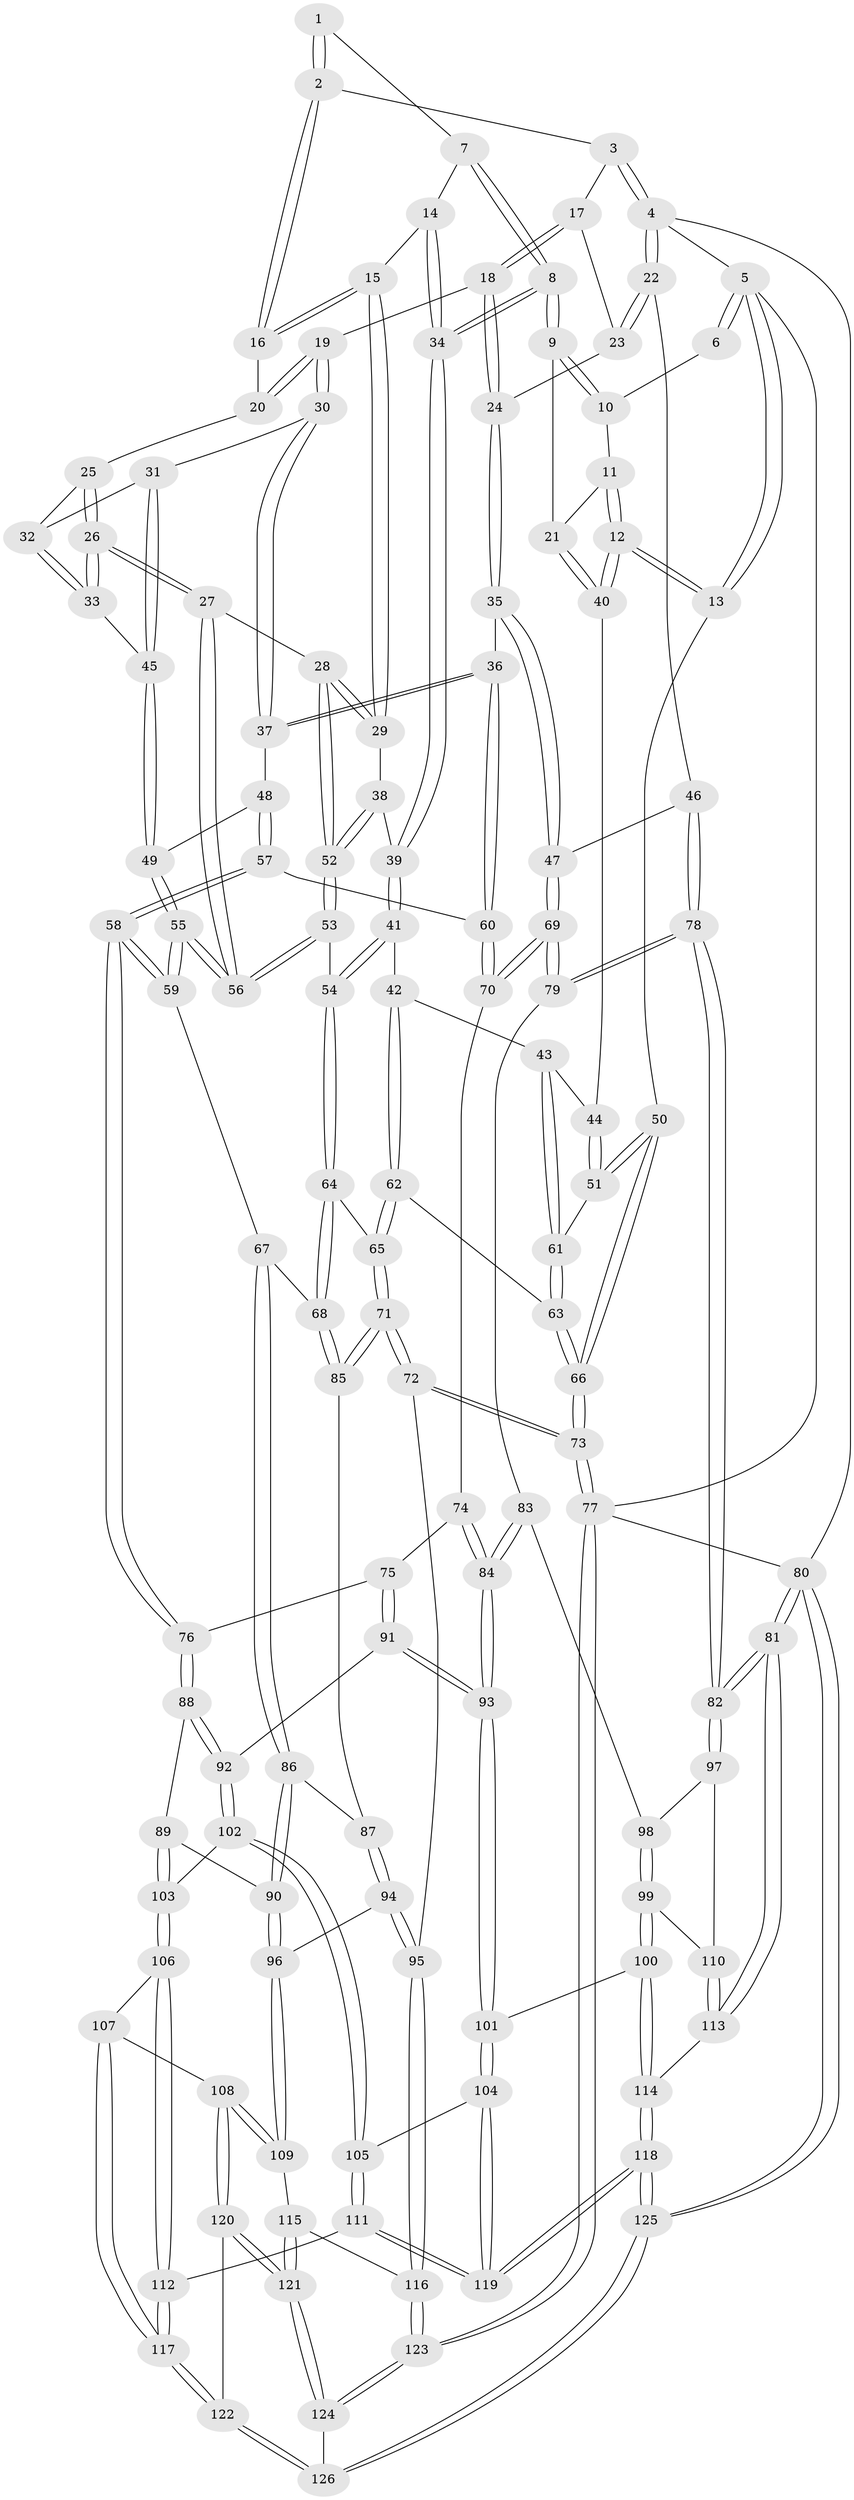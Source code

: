 // coarse degree distribution, {4: 0.5194805194805194, 5: 0.3246753246753247, 3: 0.09090909090909091, 6: 0.06493506493506493}
// Generated by graph-tools (version 1.1) at 2025/42/03/06/25 10:42:27]
// undirected, 126 vertices, 312 edges
graph export_dot {
graph [start="1"]
  node [color=gray90,style=filled];
  1 [pos="+0.27798521682200383+0"];
  2 [pos="+0.6431619509567875+0"];
  3 [pos="+0.8837477600829788+0"];
  4 [pos="+1+0"];
  5 [pos="+0+0"];
  6 [pos="+0.10133369580744574+0"];
  7 [pos="+0.2935339056030924+0"];
  8 [pos="+0.19936819971486008+0.1534226334267247"];
  9 [pos="+0.19213417903408042+0.1525859889574822"];
  10 [pos="+0.10790176287485007+0"];
  11 [pos="+0.06656250885654869+0.09376099087809793"];
  12 [pos="+0+0.10311830843685926"];
  13 [pos="+0+0.06857582410003449"];
  14 [pos="+0.3893365705602167+0.12026273389914291"];
  15 [pos="+0.41533863816936145+0.138495723735668"];
  16 [pos="+0.6287643355305692+0"];
  17 [pos="+0.8649464815281882+0.08833261437192776"];
  18 [pos="+0.7414009550166879+0.1311769310914468"];
  19 [pos="+0.6966394017101759+0.1065156784178712"];
  20 [pos="+0.6625400499565176+0.06549278367720976"];
  21 [pos="+0.1320108157614298+0.16566608865130822"];
  22 [pos="+1+0.27544690051760495"];
  23 [pos="+0.8963843229297874+0.12529438606380894"];
  24 [pos="+0.7944655568940653+0.20740323974759764"];
  25 [pos="+0.6115854691585252+0.1334142245205665"];
  26 [pos="+0.4442755010147546+0.21044714388606606"];
  27 [pos="+0.4380416300941776+0.20992935731179624"];
  28 [pos="+0.43374256269180134+0.2059631480574766"];
  29 [pos="+0.430328327210424+0.20044665143199963"];
  30 [pos="+0.6721679620016099+0.2417528279093185"];
  31 [pos="+0.6120808869722236+0.23524650661564805"];
  32 [pos="+0.6056239969022827+0.16185516596876945"];
  33 [pos="+0.5389968016547474+0.24680868650603263"];
  34 [pos="+0.20238669286841918+0.15576057634027848"];
  35 [pos="+0.8312333684734451+0.33213236667257356"];
  36 [pos="+0.8043456919107494+0.33727238923335723"];
  37 [pos="+0.7051886005179719+0.31356386161925975"];
  38 [pos="+0.24300753240528575+0.2408329618659074"];
  39 [pos="+0.24140186474295308+0.240669298417771"];
  40 [pos="+0.09001975323296162+0.2090854685782426"];
  41 [pos="+0.20650386087428133+0.337624094094194"];
  42 [pos="+0.16001736614387224+0.3389379234035948"];
  43 [pos="+0.1331620503043889+0.33190073187451313"];
  44 [pos="+0.08687396772889104+0.22394172159661638"];
  45 [pos="+0.5686288031823392+0.26892593101251383"];
  46 [pos="+1+0.30391870619044814"];
  47 [pos="+0.9018831079384404+0.3558783686189423"];
  48 [pos="+0.6897556681762804+0.3193287388287868"];
  49 [pos="+0.585108222253652+0.3193568260728369"];
  50 [pos="+0+0.34441900090390704"];
  51 [pos="+0+0.32554322864275365"];
  52 [pos="+0.3330009025937292+0.2994555675388126"];
  53 [pos="+0.32754155414528835+0.3765375469659721"];
  54 [pos="+0.2499252014722392+0.38772039755059656"];
  55 [pos="+0.48688948766200374+0.46919186810327973"];
  56 [pos="+0.45167862764379313+0.42213846510419456"];
  57 [pos="+0.592454610557206+0.4948112755096048"];
  58 [pos="+0.5270468057487988+0.5167517884344072"];
  59 [pos="+0.49147086024659825+0.4868304636077862"];
  60 [pos="+0.6824467637281942+0.48604156002933896"];
  61 [pos="+0.07112210566819634+0.3630814843478789"];
  62 [pos="+0.1165352512343264+0.5067359395972206"];
  63 [pos="+0.07364526868859592+0.457885239493818"];
  64 [pos="+0.22297641596807408+0.5187033543688536"];
  65 [pos="+0.1295330049524144+0.5317471141588601"];
  66 [pos="+0+0.43291952506274467"];
  67 [pos="+0.31741761371410526+0.56600110303282"];
  68 [pos="+0.2644855820329742+0.5483268626599285"];
  69 [pos="+0.8263206852694168+0.5717813161914944"];
  70 [pos="+0.7793543674868971+0.5590295142433247"];
  71 [pos="+0.030601390771517887+0.6587260680134621"];
  72 [pos="+0+0.7345264516384935"];
  73 [pos="+0+0.7573022711965518"];
  74 [pos="+0.6954816008047773+0.6073551598691624"];
  75 [pos="+0.5433230380423032+0.5403475691422295"];
  76 [pos="+0.5275145833082505+0.5187228173608437"];
  77 [pos="+0+1"];
  78 [pos="+1+0.5751161337661781"];
  79 [pos="+0.8364855088587372+0.5940321214685493"];
  80 [pos="+1+1"];
  81 [pos="+1+1"];
  82 [pos="+1+0.7126966892303226"];
  83 [pos="+0.8330301331776375+0.6329181662943066"];
  84 [pos="+0.7029116598407948+0.7066230367646683"];
  85 [pos="+0.20975332700322163+0.6649432184535945"];
  86 [pos="+0.32276074683218264+0.6193228915063574"];
  87 [pos="+0.23066416757736283+0.6936232163825197"];
  88 [pos="+0.45236984463054786+0.6956850191446955"];
  89 [pos="+0.43902384751536255+0.7105816465521817"];
  90 [pos="+0.36296411642761434+0.7416459377109159"];
  91 [pos="+0.6236184489331201+0.721050544938721"];
  92 [pos="+0.5915698638762181+0.738812939775955"];
  93 [pos="+0.674312775830588+0.7406844804387338"];
  94 [pos="+0.2349762734792411+0.7155247784130836"];
  95 [pos="+0.10897118464728316+0.8095025915509503"];
  96 [pos="+0.35039460437961767+0.7648766387156748"];
  97 [pos="+0.963220394068174+0.7491157457794895"];
  98 [pos="+0.8543975810939315+0.673310405587402"];
  99 [pos="+0.7946779325379557+0.800643802488188"];
  100 [pos="+0.7547886618728872+0.828761456359145"];
  101 [pos="+0.7110887342766647+0.8176895633848694"];
  102 [pos="+0.5370526066788996+0.7968286071900916"];
  103 [pos="+0.5227133575119587+0.8016914870871926"];
  104 [pos="+0.7052377278923413+0.8247159914131177"];
  105 [pos="+0.6255259727808012+0.8935941662184834"];
  106 [pos="+0.5194494093588237+0.8058862461265692"];
  107 [pos="+0.4736752398481099+0.849314309809422"];
  108 [pos="+0.3978302195999157+0.8685830624393729"];
  109 [pos="+0.34570862909664146+0.8119116099646189"];
  110 [pos="+0.9225452969998894+0.7975909725375387"];
  111 [pos="+0.6205800612435524+0.9028288578582467"];
  112 [pos="+0.5774661647665157+0.9347819995007038"];
  113 [pos="+0.9099691107303682+0.8666743055725793"];
  114 [pos="+0.8261300925957753+0.9238378026132759"];
  115 [pos="+0.226120311510154+0.8664623373238372"];
  116 [pos="+0.1765357599936758+0.868140208891751"];
  117 [pos="+0.5713297098678815+0.9404984570921905"];
  118 [pos="+0.8355365993330963+1"];
  119 [pos="+0.7209210013854003+1"];
  120 [pos="+0.3994773376583099+0.8885442057418715"];
  121 [pos="+0.364374090146819+1"];
  122 [pos="+0.5565163409396441+0.9720994092752663"];
  123 [pos="+0.10332076683213175+1"];
  124 [pos="+0.3721779880709815+1"];
  125 [pos="+0.8580825250811259+1"];
  126 [pos="+0.5198165631866274+1"];
  1 -- 2;
  1 -- 2;
  1 -- 7;
  2 -- 3;
  2 -- 16;
  2 -- 16;
  3 -- 4;
  3 -- 4;
  3 -- 17;
  4 -- 5;
  4 -- 22;
  4 -- 22;
  4 -- 80;
  5 -- 6;
  5 -- 6;
  5 -- 13;
  5 -- 13;
  5 -- 77;
  6 -- 10;
  7 -- 8;
  7 -- 8;
  7 -- 14;
  8 -- 9;
  8 -- 9;
  8 -- 34;
  8 -- 34;
  9 -- 10;
  9 -- 10;
  9 -- 21;
  10 -- 11;
  11 -- 12;
  11 -- 12;
  11 -- 21;
  12 -- 13;
  12 -- 13;
  12 -- 40;
  12 -- 40;
  13 -- 50;
  14 -- 15;
  14 -- 34;
  14 -- 34;
  15 -- 16;
  15 -- 16;
  15 -- 29;
  15 -- 29;
  16 -- 20;
  17 -- 18;
  17 -- 18;
  17 -- 23;
  18 -- 19;
  18 -- 24;
  18 -- 24;
  19 -- 20;
  19 -- 20;
  19 -- 30;
  19 -- 30;
  20 -- 25;
  21 -- 40;
  21 -- 40;
  22 -- 23;
  22 -- 23;
  22 -- 46;
  23 -- 24;
  24 -- 35;
  24 -- 35;
  25 -- 26;
  25 -- 26;
  25 -- 32;
  26 -- 27;
  26 -- 27;
  26 -- 33;
  26 -- 33;
  27 -- 28;
  27 -- 56;
  27 -- 56;
  28 -- 29;
  28 -- 29;
  28 -- 52;
  28 -- 52;
  29 -- 38;
  30 -- 31;
  30 -- 37;
  30 -- 37;
  31 -- 32;
  31 -- 45;
  31 -- 45;
  32 -- 33;
  32 -- 33;
  33 -- 45;
  34 -- 39;
  34 -- 39;
  35 -- 36;
  35 -- 47;
  35 -- 47;
  36 -- 37;
  36 -- 37;
  36 -- 60;
  36 -- 60;
  37 -- 48;
  38 -- 39;
  38 -- 52;
  38 -- 52;
  39 -- 41;
  39 -- 41;
  40 -- 44;
  41 -- 42;
  41 -- 54;
  41 -- 54;
  42 -- 43;
  42 -- 62;
  42 -- 62;
  43 -- 44;
  43 -- 61;
  43 -- 61;
  44 -- 51;
  44 -- 51;
  45 -- 49;
  45 -- 49;
  46 -- 47;
  46 -- 78;
  46 -- 78;
  47 -- 69;
  47 -- 69;
  48 -- 49;
  48 -- 57;
  48 -- 57;
  49 -- 55;
  49 -- 55;
  50 -- 51;
  50 -- 51;
  50 -- 66;
  50 -- 66;
  51 -- 61;
  52 -- 53;
  52 -- 53;
  53 -- 54;
  53 -- 56;
  53 -- 56;
  54 -- 64;
  54 -- 64;
  55 -- 56;
  55 -- 56;
  55 -- 59;
  55 -- 59;
  57 -- 58;
  57 -- 58;
  57 -- 60;
  58 -- 59;
  58 -- 59;
  58 -- 76;
  58 -- 76;
  59 -- 67;
  60 -- 70;
  60 -- 70;
  61 -- 63;
  61 -- 63;
  62 -- 63;
  62 -- 65;
  62 -- 65;
  63 -- 66;
  63 -- 66;
  64 -- 65;
  64 -- 68;
  64 -- 68;
  65 -- 71;
  65 -- 71;
  66 -- 73;
  66 -- 73;
  67 -- 68;
  67 -- 86;
  67 -- 86;
  68 -- 85;
  68 -- 85;
  69 -- 70;
  69 -- 70;
  69 -- 79;
  69 -- 79;
  70 -- 74;
  71 -- 72;
  71 -- 72;
  71 -- 85;
  71 -- 85;
  72 -- 73;
  72 -- 73;
  72 -- 95;
  73 -- 77;
  73 -- 77;
  74 -- 75;
  74 -- 84;
  74 -- 84;
  75 -- 76;
  75 -- 91;
  75 -- 91;
  76 -- 88;
  76 -- 88;
  77 -- 123;
  77 -- 123;
  77 -- 80;
  78 -- 79;
  78 -- 79;
  78 -- 82;
  78 -- 82;
  79 -- 83;
  80 -- 81;
  80 -- 81;
  80 -- 125;
  80 -- 125;
  81 -- 82;
  81 -- 82;
  81 -- 113;
  81 -- 113;
  82 -- 97;
  82 -- 97;
  83 -- 84;
  83 -- 84;
  83 -- 98;
  84 -- 93;
  84 -- 93;
  85 -- 87;
  86 -- 87;
  86 -- 90;
  86 -- 90;
  87 -- 94;
  87 -- 94;
  88 -- 89;
  88 -- 92;
  88 -- 92;
  89 -- 90;
  89 -- 103;
  89 -- 103;
  90 -- 96;
  90 -- 96;
  91 -- 92;
  91 -- 93;
  91 -- 93;
  92 -- 102;
  92 -- 102;
  93 -- 101;
  93 -- 101;
  94 -- 95;
  94 -- 95;
  94 -- 96;
  95 -- 116;
  95 -- 116;
  96 -- 109;
  96 -- 109;
  97 -- 98;
  97 -- 110;
  98 -- 99;
  98 -- 99;
  99 -- 100;
  99 -- 100;
  99 -- 110;
  100 -- 101;
  100 -- 114;
  100 -- 114;
  101 -- 104;
  101 -- 104;
  102 -- 103;
  102 -- 105;
  102 -- 105;
  103 -- 106;
  103 -- 106;
  104 -- 105;
  104 -- 119;
  104 -- 119;
  105 -- 111;
  105 -- 111;
  106 -- 107;
  106 -- 112;
  106 -- 112;
  107 -- 108;
  107 -- 117;
  107 -- 117;
  108 -- 109;
  108 -- 109;
  108 -- 120;
  108 -- 120;
  109 -- 115;
  110 -- 113;
  110 -- 113;
  111 -- 112;
  111 -- 119;
  111 -- 119;
  112 -- 117;
  112 -- 117;
  113 -- 114;
  114 -- 118;
  114 -- 118;
  115 -- 116;
  115 -- 121;
  115 -- 121;
  116 -- 123;
  116 -- 123;
  117 -- 122;
  117 -- 122;
  118 -- 119;
  118 -- 119;
  118 -- 125;
  118 -- 125;
  120 -- 121;
  120 -- 121;
  120 -- 122;
  121 -- 124;
  121 -- 124;
  122 -- 126;
  122 -- 126;
  123 -- 124;
  123 -- 124;
  124 -- 126;
  125 -- 126;
  125 -- 126;
}
